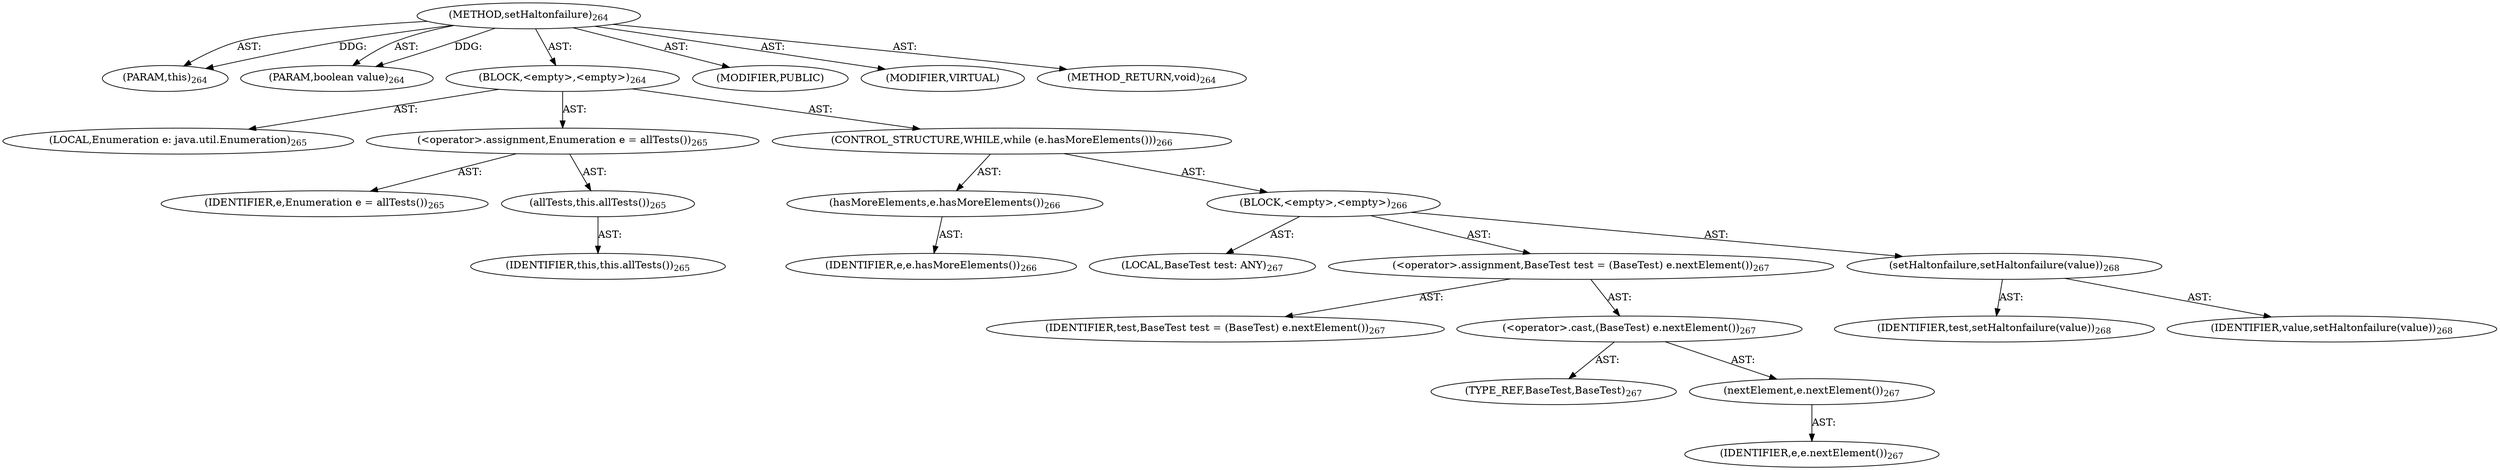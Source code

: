 digraph "setHaltonfailure" {  
"111669149700" [label = <(METHOD,setHaltonfailure)<SUB>264</SUB>> ]
"115964116995" [label = <(PARAM,this)<SUB>264</SUB>> ]
"115964117024" [label = <(PARAM,boolean value)<SUB>264</SUB>> ]
"25769803783" [label = <(BLOCK,&lt;empty&gt;,&lt;empty&gt;)<SUB>264</SUB>> ]
"94489280519" [label = <(LOCAL,Enumeration e: java.util.Enumeration)<SUB>265</SUB>> ]
"30064771096" [label = <(&lt;operator&gt;.assignment,Enumeration e = allTests())<SUB>265</SUB>> ]
"68719476835" [label = <(IDENTIFIER,e,Enumeration e = allTests())<SUB>265</SUB>> ]
"30064771097" [label = <(allTests,this.allTests())<SUB>265</SUB>> ]
"68719476739" [label = <(IDENTIFIER,this,this.allTests())<SUB>265</SUB>> ]
"47244640259" [label = <(CONTROL_STRUCTURE,WHILE,while (e.hasMoreElements()))<SUB>266</SUB>> ]
"30064771098" [label = <(hasMoreElements,e.hasMoreElements())<SUB>266</SUB>> ]
"68719476836" [label = <(IDENTIFIER,e,e.hasMoreElements())<SUB>266</SUB>> ]
"25769803784" [label = <(BLOCK,&lt;empty&gt;,&lt;empty&gt;)<SUB>266</SUB>> ]
"94489280520" [label = <(LOCAL,BaseTest test: ANY)<SUB>267</SUB>> ]
"30064771099" [label = <(&lt;operator&gt;.assignment,BaseTest test = (BaseTest) e.nextElement())<SUB>267</SUB>> ]
"68719476837" [label = <(IDENTIFIER,test,BaseTest test = (BaseTest) e.nextElement())<SUB>267</SUB>> ]
"30064771100" [label = <(&lt;operator&gt;.cast,(BaseTest) e.nextElement())<SUB>267</SUB>> ]
"180388626435" [label = <(TYPE_REF,BaseTest,BaseTest)<SUB>267</SUB>> ]
"30064771101" [label = <(nextElement,e.nextElement())<SUB>267</SUB>> ]
"68719476838" [label = <(IDENTIFIER,e,e.nextElement())<SUB>267</SUB>> ]
"30064771102" [label = <(setHaltonfailure,setHaltonfailure(value))<SUB>268</SUB>> ]
"68719476839" [label = <(IDENTIFIER,test,setHaltonfailure(value))<SUB>268</SUB>> ]
"68719476840" [label = <(IDENTIFIER,value,setHaltonfailure(value))<SUB>268</SUB>> ]
"133143986204" [label = <(MODIFIER,PUBLIC)> ]
"133143986205" [label = <(MODIFIER,VIRTUAL)> ]
"128849018884" [label = <(METHOD_RETURN,void)<SUB>264</SUB>> ]
  "111669149700" -> "115964116995"  [ label = "AST: "] 
  "111669149700" -> "115964117024"  [ label = "AST: "] 
  "111669149700" -> "25769803783"  [ label = "AST: "] 
  "111669149700" -> "133143986204"  [ label = "AST: "] 
  "111669149700" -> "133143986205"  [ label = "AST: "] 
  "111669149700" -> "128849018884"  [ label = "AST: "] 
  "25769803783" -> "94489280519"  [ label = "AST: "] 
  "25769803783" -> "30064771096"  [ label = "AST: "] 
  "25769803783" -> "47244640259"  [ label = "AST: "] 
  "30064771096" -> "68719476835"  [ label = "AST: "] 
  "30064771096" -> "30064771097"  [ label = "AST: "] 
  "30064771097" -> "68719476739"  [ label = "AST: "] 
  "47244640259" -> "30064771098"  [ label = "AST: "] 
  "47244640259" -> "25769803784"  [ label = "AST: "] 
  "30064771098" -> "68719476836"  [ label = "AST: "] 
  "25769803784" -> "94489280520"  [ label = "AST: "] 
  "25769803784" -> "30064771099"  [ label = "AST: "] 
  "25769803784" -> "30064771102"  [ label = "AST: "] 
  "30064771099" -> "68719476837"  [ label = "AST: "] 
  "30064771099" -> "30064771100"  [ label = "AST: "] 
  "30064771100" -> "180388626435"  [ label = "AST: "] 
  "30064771100" -> "30064771101"  [ label = "AST: "] 
  "30064771101" -> "68719476838"  [ label = "AST: "] 
  "30064771102" -> "68719476839"  [ label = "AST: "] 
  "30064771102" -> "68719476840"  [ label = "AST: "] 
  "111669149700" -> "115964116995"  [ label = "DDG: "] 
  "111669149700" -> "115964117024"  [ label = "DDG: "] 
}
